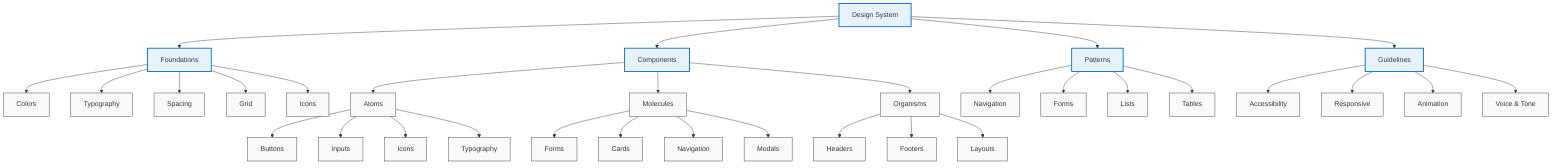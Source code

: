 graph TD
    DS[Design System] --> F[Foundations]
    DS --> C[Components]
    DS --> P[Patterns]
    DS --> G[Guidelines]

    F --> F1[Colors]
    F --> F2[Typography]
    F --> F3[Spacing]
    F --> F4[Grid]
    F --> F5[Icons]

    C --> C1[Atoms]
    C --> C2[Molecules]
    C --> C3[Organisms]

    C1 --> C1A[Buttons]
    C1 --> C1B[Inputs]
    C1 --> C1C[Icons]
    C1 --> C1D[Typography]

    C2 --> C2A[Forms]
    C2 --> C2B[Cards]
    C2 --> C2C[Navigation]
    C2 --> C2D[Modals]

    C3 --> C3A[Headers]
    C3 --> C3B[Footers]
    C3 --> C3C[Layouts]
    
    P --> P1[Navigation]
    P --> P2[Forms]
    P --> P3[Lists]
    P --> P4[Tables]

    G --> G1[Accessibility]
    G --> G2[Responsive]
    G --> G3[Animation]
    G --> G4[Voice & Tone]

    classDef default fill:#f9f9f9,stroke:#333,stroke-width:1px;
    classDef highlight fill:#e6f3ff,stroke:#0066cc,stroke-width:2px;
    class DS,F,C,P,G highlight;